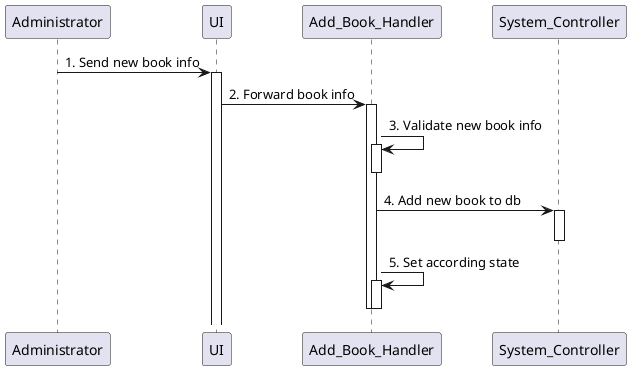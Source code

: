@startuml
participant Administrator

Administrator -> UI: 1. Send new book info
activate UI
UI -> Add_Book_Handler: 2. Forward book info
activate Add_Book_Handler
Add_Book_Handler -> Add_Book_Handler: 3. Validate new book info
activate Add_Book_Handler
deactivate Add_Book_Handler
Add_Book_Handler -> System_Controller: 4. Add new book to db
activate System_Controller
deactivate System_Controller
Add_Book_Handler -> Add_Book_Handler: 5. Set according state
activate Add_Book_Handler
deactivate Add_Book_Handler
deactivate Add_Book_Handler
@enduml